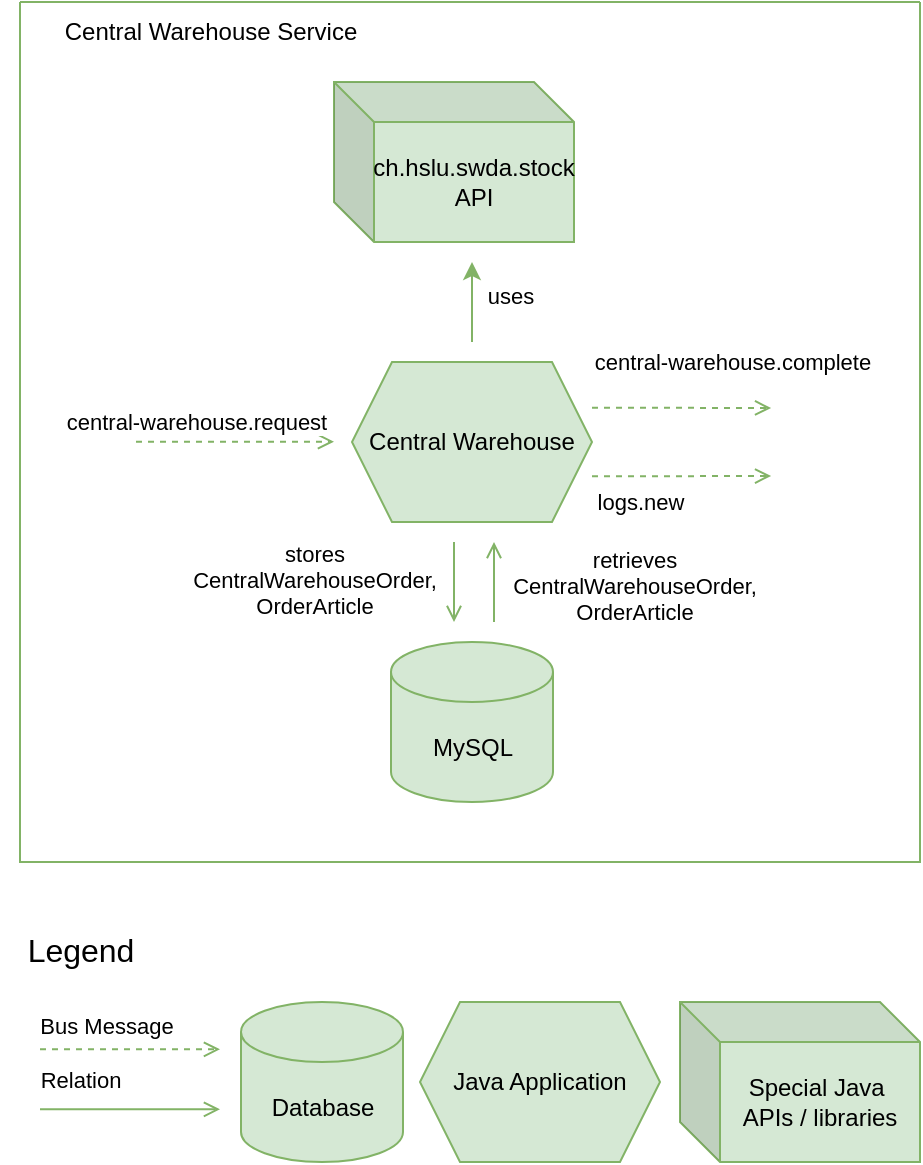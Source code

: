 <mxfile version="22.1.22" type="embed">
  <diagram name="Page-1" id="oB8MHlwppOr-tE6rPpJF">
    <mxGraphModel dx="311" dy="241" grid="1" gridSize="10" guides="1" tooltips="1" connect="1" arrows="1" fold="1" page="1" pageScale="1" pageWidth="1169" pageHeight="1654" math="0" shadow="0">
      <root>
        <mxCell id="0" />
        <mxCell id="1" parent="0" />
        <mxCell id="12" value="" style="swimlane;startSize=0;fillColor=#d5e8d4;strokeColor=#82b366;" vertex="1" parent="1">
          <mxGeometry x="340" y="320" width="450" height="430" as="geometry" />
        </mxCell>
        <mxCell id="2" value="Central Warehouse" style="shape=hexagon;perimeter=hexagonPerimeter2;whiteSpace=wrap;html=1;fixedSize=1;fillColor=#d5e8d4;strokeColor=#82b366;" vertex="1" parent="12">
          <mxGeometry x="166" y="180" width="120" height="80" as="geometry" />
        </mxCell>
        <mxCell id="3" value="" style="rounded=0;orthogonalLoop=1;jettySize=auto;html=1;dashed=1;endArrow=open;endFill=0;fillColor=#d5e8d4;strokeColor=#82b366;entryX=0;entryY=0.5;entryDx=0;entryDy=0;" edge="1" parent="12">
          <mxGeometry relative="1" as="geometry">
            <mxPoint x="58" y="219.86" as="sourcePoint" />
            <mxPoint x="157" y="219.86" as="targetPoint" />
          </mxGeometry>
        </mxCell>
        <mxCell id="4" value="central-warehouse.request" style="edgeLabel;html=1;align=center;verticalAlign=middle;resizable=0;points=[];" connectable="0" vertex="1" parent="3">
          <mxGeometry x="0.066" y="1" relative="1" as="geometry">
            <mxPoint x="-23" y="-9" as="offset" />
          </mxGeometry>
        </mxCell>
        <mxCell id="5" value="" style="endArrow=open;html=1;rounded=0;exitX=1;exitY=0.75;exitDx=0;exitDy=0;dashed=1;endFill=0;fillColor=#d5e8d4;strokeColor=#82b366;" edge="1" parent="12">
          <mxGeometry width="50" height="50" relative="1" as="geometry">
            <mxPoint x="285.999" y="237.143" as="sourcePoint" />
            <mxPoint x="375.57" y="237" as="targetPoint" />
          </mxGeometry>
        </mxCell>
        <mxCell id="6" value="logs.new" style="edgeLabel;html=1;align=center;verticalAlign=middle;resizable=0;points=[];" connectable="0" vertex="1" parent="5">
          <mxGeometry x="0.456" relative="1" as="geometry">
            <mxPoint x="-41" y="13" as="offset" />
          </mxGeometry>
        </mxCell>
        <mxCell id="7" value="" style="rounded=0;orthogonalLoop=1;jettySize=auto;html=1;dashed=1;endArrow=open;endFill=0;fillColor=#d5e8d4;strokeColor=#82b366;exitX=1;exitY=0.25;exitDx=0;exitDy=0;" edge="1" parent="12">
          <mxGeometry relative="1" as="geometry">
            <mxPoint x="285.999" y="202.857" as="sourcePoint" />
            <mxPoint x="375.57" y="203" as="targetPoint" />
          </mxGeometry>
        </mxCell>
        <mxCell id="8" value="central-warehouse.complete" style="edgeLabel;html=1;align=center;verticalAlign=middle;resizable=0;points=[];" connectable="0" vertex="1" parent="7">
          <mxGeometry x="0.066" y="1" relative="1" as="geometry">
            <mxPoint x="22" y="-22" as="offset" />
          </mxGeometry>
        </mxCell>
        <mxCell id="9" value="MySQL" style="shape=cylinder3;whiteSpace=wrap;html=1;boundedLbl=1;backgroundOutline=1;size=15;fillColor=#d5e8d4;strokeColor=#82b366;" vertex="1" parent="12">
          <mxGeometry x="185.5" y="320" width="81" height="80" as="geometry" />
        </mxCell>
        <mxCell id="10" value="" style="endArrow=open;html=1;rounded=0;fillColor=#d5e8d4;strokeColor=#82b366;startArrow=none;startFill=0;endFill=0;" edge="1" parent="12">
          <mxGeometry width="50" height="50" relative="1" as="geometry">
            <mxPoint x="217" y="270" as="sourcePoint" />
            <mxPoint x="217" y="310" as="targetPoint" />
          </mxGeometry>
        </mxCell>
        <mxCell id="13" value="stores&lt;br&gt;CentralWarehouseOrder,&lt;br&gt;OrderArticle" style="edgeLabel;html=1;align=center;verticalAlign=middle;resizable=0;points=[];" vertex="1" connectable="0" parent="10">
          <mxGeometry x="-0.053" y="-1" relative="1" as="geometry">
            <mxPoint x="-69" as="offset" />
          </mxGeometry>
        </mxCell>
        <mxCell id="11" value="" style="endArrow=none;html=1;rounded=0;fillColor=#d5e8d4;strokeColor=#82b366;startArrow=open;startFill=0;endFill=0;" edge="1" parent="12">
          <mxGeometry width="50" height="50" relative="1" as="geometry">
            <mxPoint x="237" y="270" as="sourcePoint" />
            <mxPoint x="237" y="310" as="targetPoint" />
          </mxGeometry>
        </mxCell>
        <mxCell id="16" value="retrieves&lt;br&gt;CentralWarehouseOrder,&lt;br&gt;OrderArticle" style="edgeLabel;html=1;align=center;verticalAlign=middle;resizable=0;points=[];" vertex="1" connectable="0" parent="11">
          <mxGeometry x="0.085" y="-2" relative="1" as="geometry">
            <mxPoint x="72" as="offset" />
          </mxGeometry>
        </mxCell>
        <mxCell id="26" value="ch.hslu.swda.stock API" style="shape=cube;whiteSpace=wrap;html=1;boundedLbl=1;backgroundOutline=1;darkOpacity=0.05;darkOpacity2=0.1;fillColor=#d5e8d4;strokeColor=#82b366;" vertex="1" parent="12">
          <mxGeometry x="157" y="40" width="120" height="80" as="geometry" />
        </mxCell>
        <mxCell id="28" value="" style="endArrow=classic;html=1;rounded=0;fillColor=#d5e8d4;strokeColor=#82b366;" edge="1" parent="12">
          <mxGeometry width="50" height="50" relative="1" as="geometry">
            <mxPoint x="226" y="170" as="sourcePoint" />
            <mxPoint x="226" y="130" as="targetPoint" />
          </mxGeometry>
        </mxCell>
        <mxCell id="29" value="uses" style="edgeLabel;html=1;align=center;verticalAlign=middle;resizable=0;points=[];" vertex="1" connectable="0" parent="28">
          <mxGeometry x="-0.25" relative="1" as="geometry">
            <mxPoint x="19" y="-8" as="offset" />
          </mxGeometry>
        </mxCell>
        <mxCell id="31" value="Central Warehouse Service" style="text;html=1;align=center;verticalAlign=middle;resizable=0;points=[];autosize=1;strokeColor=none;fillColor=none;" vertex="1" parent="12">
          <mxGeometry x="10" width="170" height="30" as="geometry" />
        </mxCell>
        <mxCell id="17" value="" style="rounded=0;orthogonalLoop=1;jettySize=auto;html=1;dashed=1;endArrow=open;endFill=0;fillColor=#d5e8d4;strokeColor=#82b366;exitX=1;exitY=0.25;exitDx=0;exitDy=0;" edge="1" parent="1">
          <mxGeometry relative="1" as="geometry">
            <mxPoint x="350" y="843.66" as="sourcePoint" />
            <mxPoint x="440" y="843.66" as="targetPoint" />
          </mxGeometry>
        </mxCell>
        <mxCell id="18" value="Bus Message" style="edgeLabel;html=1;align=center;verticalAlign=middle;resizable=0;points=[];" connectable="0" vertex="1" parent="17">
          <mxGeometry x="0.066" y="1" relative="1" as="geometry">
            <mxPoint x="-15" y="-11" as="offset" />
          </mxGeometry>
        </mxCell>
        <mxCell id="20" value="Database" style="shape=cylinder3;whiteSpace=wrap;html=1;boundedLbl=1;backgroundOutline=1;size=15;fillColor=#d5e8d4;strokeColor=#82b366;" vertex="1" parent="1">
          <mxGeometry x="450.5" y="820" width="81" height="80" as="geometry" />
        </mxCell>
        <mxCell id="21" value="Java Application" style="shape=hexagon;perimeter=hexagonPerimeter2;whiteSpace=wrap;html=1;fixedSize=1;fillColor=#d5e8d4;strokeColor=#82b366;" vertex="1" parent="1">
          <mxGeometry x="540" y="820" width="120" height="80" as="geometry" />
        </mxCell>
        <mxCell id="22" value="" style="endArrow=none;html=1;rounded=0;fillColor=#d5e8d4;strokeColor=#82b366;startArrow=open;startFill=0;endFill=0;" edge="1" parent="1">
          <mxGeometry width="50" height="50" relative="1" as="geometry">
            <mxPoint x="440" y="873.66" as="sourcePoint" />
            <mxPoint x="350" y="873.66" as="targetPoint" />
          </mxGeometry>
        </mxCell>
        <mxCell id="23" value="Relation" style="edgeLabel;html=1;align=center;verticalAlign=middle;resizable=0;points=[];" vertex="1" connectable="0" parent="22">
          <mxGeometry x="0.085" y="-2" relative="1" as="geometry">
            <mxPoint x="-21" y="-13" as="offset" />
          </mxGeometry>
        </mxCell>
        <mxCell id="24" value="Legend" style="text;html=1;align=center;verticalAlign=middle;resizable=0;points=[];autosize=1;strokeColor=none;fillColor=none;fontSize=16;" vertex="1" parent="1">
          <mxGeometry x="330" y="779" width="80" height="30" as="geometry" />
        </mxCell>
        <mxCell id="27" value="Special Java&amp;nbsp; APIs / libraries" style="shape=cube;whiteSpace=wrap;html=1;boundedLbl=1;backgroundOutline=1;darkOpacity=0.05;darkOpacity2=0.1;fillColor=#d5e8d4;strokeColor=#82b366;" vertex="1" parent="1">
          <mxGeometry x="670" y="820" width="120" height="80" as="geometry" />
        </mxCell>
      </root>
    </mxGraphModel>
  </diagram>
</mxfile>
